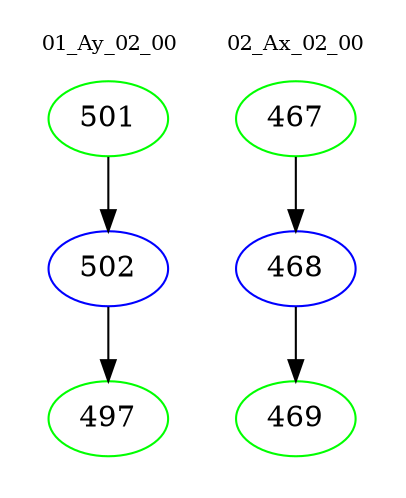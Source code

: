 digraph{
subgraph cluster_0 {
color = white
label = "01_Ay_02_00";
fontsize=10;
T0_501 [label="501", color="green"]
T0_501 -> T0_502 [color="black"]
T0_502 [label="502", color="blue"]
T0_502 -> T0_497 [color="black"]
T0_497 [label="497", color="green"]
}
subgraph cluster_1 {
color = white
label = "02_Ax_02_00";
fontsize=10;
T1_467 [label="467", color="green"]
T1_467 -> T1_468 [color="black"]
T1_468 [label="468", color="blue"]
T1_468 -> T1_469 [color="black"]
T1_469 [label="469", color="green"]
}
}
